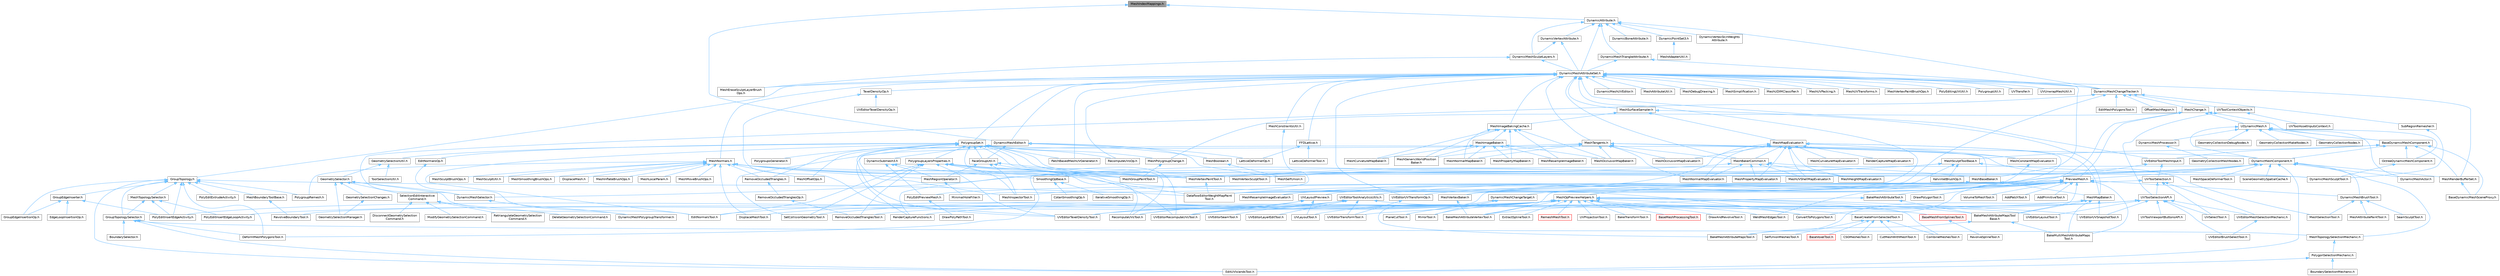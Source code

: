 digraph "MeshIndexMappings.h"
{
 // INTERACTIVE_SVG=YES
 // LATEX_PDF_SIZE
  bgcolor="transparent";
  edge [fontname=Helvetica,fontsize=10,labelfontname=Helvetica,labelfontsize=10];
  node [fontname=Helvetica,fontsize=10,shape=box,height=0.2,width=0.4];
  Node1 [id="Node000001",label="MeshIndexMappings.h",height=0.2,width=0.4,color="gray40", fillcolor="grey60", style="filled", fontcolor="black",tooltip=" "];
  Node1 -> Node2 [id="edge1_Node000001_Node000002",dir="back",color="steelblue1",style="solid",tooltip=" "];
  Node2 [id="Node000002",label="DynamicAttribute.h",height=0.2,width=0.4,color="grey40", fillcolor="white", style="filled",URL="$d8/db1/DynamicAttribute_8h.html",tooltip=" "];
  Node2 -> Node3 [id="edge2_Node000002_Node000003",dir="back",color="steelblue1",style="solid",tooltip=" "];
  Node3 [id="Node000003",label="DynamicBoneAttribute.h",height=0.2,width=0.4,color="grey40", fillcolor="white", style="filled",URL="$d7/d41/DynamicBoneAttribute_8h.html",tooltip=" "];
  Node2 -> Node4 [id="edge3_Node000002_Node000004",dir="back",color="steelblue1",style="solid",tooltip=" "];
  Node4 [id="Node000004",label="DynamicMeshAttributeSet.h",height=0.2,width=0.4,color="grey40", fillcolor="white", style="filled",URL="$d1/d88/DynamicMeshAttributeSet_8h.html",tooltip=" "];
  Node4 -> Node5 [id="edge4_Node000004_Node000005",dir="back",color="steelblue1",style="solid",tooltip=" "];
  Node5 [id="Node000005",label="DataflowEditorWeightMapPaint\lTool.h",height=0.2,width=0.4,color="grey40", fillcolor="white", style="filled",URL="$db/d46/DataflowEditorWeightMapPaintTool_8h.html",tooltip=" "];
  Node4 -> Node6 [id="edge5_Node000004_Node000006",dir="back",color="steelblue1",style="solid",tooltip=" "];
  Node6 [id="Node000006",label="DynamicMeshChangeTracker.h",height=0.2,width=0.4,color="grey40", fillcolor="white", style="filled",URL="$dd/df0/DynamicMeshChangeTracker_8h.html",tooltip=" "];
  Node6 -> Node5 [id="edge6_Node000006_Node000005",dir="back",color="steelblue1",style="solid",tooltip=" "];
  Node6 -> Node7 [id="edge7_Node000006_Node000007",dir="back",color="steelblue1",style="solid",tooltip=" "];
  Node7 [id="Node000007",label="DynamicMeshSelector.h",height=0.2,width=0.4,color="grey40", fillcolor="white", style="filled",URL="$dc/d01/DynamicMeshSelector_8h.html",tooltip=" "];
  Node7 -> Node8 [id="edge8_Node000007_Node000008",dir="back",color="steelblue1",style="solid",tooltip=" "];
  Node8 [id="Node000008",label="DynamicMeshPolygroupTransformer.h",height=0.2,width=0.4,color="grey40", fillcolor="white", style="filled",URL="$dc/db2/DynamicMeshPolygroupTransformer_8h.html",tooltip=" "];
  Node6 -> Node9 [id="edge9_Node000006_Node000009",dir="back",color="steelblue1",style="solid",tooltip=" "];
  Node9 [id="Node000009",label="EditMeshPolygonsTool.h",height=0.2,width=0.4,color="grey40", fillcolor="white", style="filled",URL="$d5/d72/EditMeshPolygonsTool_8h.html",tooltip=" "];
  Node6 -> Node10 [id="edge10_Node000006_Node000010",dir="back",color="steelblue1",style="solid",tooltip=" "];
  Node10 [id="Node000010",label="MeshChange.h",height=0.2,width=0.4,color="grey40", fillcolor="white", style="filled",URL="$de/d27/MeshChange_8h.html",tooltip=" "];
  Node10 -> Node11 [id="edge11_Node000010_Node000011",dir="back",color="steelblue1",style="solid",tooltip=" "];
  Node11 [id="Node000011",label="BaseDynamicMeshComponent.h",height=0.2,width=0.4,color="grey40", fillcolor="white", style="filled",URL="$d3/df4/BaseDynamicMeshComponent_8h.html",tooltip=" "];
  Node11 -> Node12 [id="edge12_Node000011_Node000012",dir="back",color="steelblue1",style="solid",tooltip=" "];
  Node12 [id="Node000012",label="BaseDynamicMeshSceneProxy.h",height=0.2,width=0.4,color="grey40", fillcolor="white", style="filled",URL="$d2/dee/BaseDynamicMeshSceneProxy_8h.html",tooltip=" "];
  Node11 -> Node13 [id="edge13_Node000011_Node000013",dir="back",color="steelblue1",style="solid",tooltip=" "];
  Node13 [id="Node000013",label="DynamicMeshComponent.h",height=0.2,width=0.4,color="grey40", fillcolor="white", style="filled",URL="$d8/d66/DynamicMeshComponent_8h.html",tooltip=" "];
  Node13 -> Node5 [id="edge14_Node000013_Node000005",dir="back",color="steelblue1",style="solid",tooltip=" "];
  Node13 -> Node14 [id="edge15_Node000013_Node000014",dir="back",color="steelblue1",style="solid",tooltip=" "];
  Node14 [id="Node000014",label="DeformMeshPolygonsTool.h",height=0.2,width=0.4,color="grey40", fillcolor="white", style="filled",URL="$db/d72/DeformMeshPolygonsTool_8h.html",tooltip=" "];
  Node13 -> Node15 [id="edge16_Node000013_Node000015",dir="back",color="steelblue1",style="solid",tooltip=" "];
  Node15 [id="Node000015",label="DynamicMeshActor.h",height=0.2,width=0.4,color="grey40", fillcolor="white", style="filled",URL="$d1/d71/DynamicMeshActor_8h.html",tooltip=" "];
  Node13 -> Node16 [id="edge17_Node000013_Node000016",dir="back",color="steelblue1",style="solid",tooltip=" "];
  Node16 [id="Node000016",label="DynamicMeshBrushTool.h",height=0.2,width=0.4,color="grey40", fillcolor="white", style="filled",URL="$da/d04/DynamicMeshBrushTool_8h.html",tooltip=" "];
  Node16 -> Node17 [id="edge18_Node000016_Node000017",dir="back",color="steelblue1",style="solid",tooltip=" "];
  Node17 [id="Node000017",label="MeshAttributePaintTool.h",height=0.2,width=0.4,color="grey40", fillcolor="white", style="filled",URL="$d3/d29/MeshAttributePaintTool_8h.html",tooltip=" "];
  Node16 -> Node18 [id="edge19_Node000016_Node000018",dir="back",color="steelblue1",style="solid",tooltip=" "];
  Node18 [id="Node000018",label="MeshSelectionTool.h",height=0.2,width=0.4,color="grey40", fillcolor="white", style="filled",URL="$d8/d80/MeshSelectionTool_8h.html",tooltip=" "];
  Node16 -> Node19 [id="edge20_Node000016_Node000019",dir="back",color="steelblue1",style="solid",tooltip=" "];
  Node19 [id="Node000019",label="SeamSculptTool.h",height=0.2,width=0.4,color="grey40", fillcolor="white", style="filled",URL="$d1/d31/SeamSculptTool_8h.html",tooltip=" "];
  Node13 -> Node7 [id="edge21_Node000013_Node000007",dir="back",color="steelblue1",style="solid",tooltip=" "];
  Node13 -> Node20 [id="edge22_Node000013_Node000020",dir="back",color="steelblue1",style="solid",tooltip=" "];
  Node20 [id="Node000020",label="EditUVIslandsTool.h",height=0.2,width=0.4,color="grey40", fillcolor="white", style="filled",URL="$d0/de4/EditUVIslandsTool_8h.html",tooltip=" "];
  Node13 -> Node21 [id="edge23_Node000013_Node000021",dir="back",color="steelblue1",style="solid",tooltip=" "];
  Node21 [id="Node000021",label="MeshGroupPaintTool.h",height=0.2,width=0.4,color="grey40", fillcolor="white", style="filled",URL="$dd/d04/MeshGroupPaintTool_8h.html",tooltip=" "];
  Node13 -> Node22 [id="edge24_Node000013_Node000022",dir="back",color="steelblue1",style="solid",tooltip=" "];
  Node22 [id="Node000022",label="MeshRenderBufferSet.h",height=0.2,width=0.4,color="grey40", fillcolor="white", style="filled",URL="$de/dc2/MeshRenderBufferSet_8h.html",tooltip=" "];
  Node22 -> Node12 [id="edge25_Node000022_Node000012",dir="back",color="steelblue1",style="solid",tooltip=" "];
  Node13 -> Node23 [id="edge26_Node000013_Node000023",dir="back",color="steelblue1",style="solid",tooltip=" "];
  Node23 [id="Node000023",label="MeshSpaceDeformerTool.h",height=0.2,width=0.4,color="grey40", fillcolor="white", style="filled",URL="$d7/dc8/MeshSpaceDeformerTool_8h.html",tooltip=" "];
  Node13 -> Node24 [id="edge27_Node000013_Node000024",dir="back",color="steelblue1",style="solid",tooltip=" "];
  Node24 [id="Node000024",label="MeshTopologySelectionMechanic.h",height=0.2,width=0.4,color="grey40", fillcolor="white", style="filled",URL="$d5/d15/MeshTopologySelectionMechanic_8h.html",tooltip=" "];
  Node24 -> Node25 [id="edge28_Node000024_Node000025",dir="back",color="steelblue1",style="solid",tooltip=" "];
  Node25 [id="Node000025",label="PolygonSelectionMechanic.h",height=0.2,width=0.4,color="grey40", fillcolor="white", style="filled",URL="$da/dff/PolygonSelectionMechanic_8h.html",tooltip=" "];
  Node25 -> Node26 [id="edge29_Node000025_Node000026",dir="back",color="steelblue1",style="solid",tooltip=" "];
  Node26 [id="Node000026",label="BoundarySelectionMechanic.h",height=0.2,width=0.4,color="grey40", fillcolor="white", style="filled",URL="$d8/dd6/BoundarySelectionMechanic_8h.html",tooltip=" "];
  Node25 -> Node20 [id="edge30_Node000025_Node000020",dir="back",color="steelblue1",style="solid",tooltip=" "];
  Node13 -> Node27 [id="edge31_Node000013_Node000027",dir="back",color="steelblue1",style="solid",tooltip=" "];
  Node27 [id="Node000027",label="MeshVertexPaintTool.h",height=0.2,width=0.4,color="grey40", fillcolor="white", style="filled",URL="$db/d74/MeshVertexPaintTool_8h.html",tooltip=" "];
  Node27 -> Node5 [id="edge32_Node000027_Node000005",dir="back",color="steelblue1",style="solid",tooltip=" "];
  Node13 -> Node28 [id="edge33_Node000013_Node000028",dir="back",color="steelblue1",style="solid",tooltip=" "];
  Node28 [id="Node000028",label="MeshVertexSculptTool.h",height=0.2,width=0.4,color="grey40", fillcolor="white", style="filled",URL="$dc/da6/MeshVertexSculptTool_8h.html",tooltip=" "];
  Node13 -> Node29 [id="edge34_Node000013_Node000029",dir="back",color="steelblue1",style="solid",tooltip=" "];
  Node29 [id="Node000029",label="PreviewMesh.h",height=0.2,width=0.4,color="grey40", fillcolor="white", style="filled",URL="$d6/d30/PreviewMesh_8h.html",tooltip=" "];
  Node29 -> Node30 [id="edge35_Node000029_Node000030",dir="back",color="steelblue1",style="solid",tooltip=" "];
  Node30 [id="Node000030",label="AddPatchTool.h",height=0.2,width=0.4,color="grey40", fillcolor="white", style="filled",URL="$d5/deb/AddPatchTool_8h.html",tooltip=" "];
  Node29 -> Node31 [id="edge36_Node000029_Node000031",dir="back",color="steelblue1",style="solid",tooltip=" "];
  Node31 [id="Node000031",label="AddPrimitiveTool.h",height=0.2,width=0.4,color="grey40", fillcolor="white", style="filled",URL="$d5/dbf/AddPrimitiveTool_8h.html",tooltip=" "];
  Node29 -> Node32 [id="edge37_Node000029_Node000032",dir="back",color="steelblue1",style="solid",tooltip=" "];
  Node32 [id="Node000032",label="BakeMeshAttributeMapsTool.h",height=0.2,width=0.4,color="grey40", fillcolor="white", style="filled",URL="$d8/d14/BakeMeshAttributeMapsTool_8h.html",tooltip=" "];
  Node29 -> Node33 [id="edge38_Node000029_Node000033",dir="back",color="steelblue1",style="solid",tooltip=" "];
  Node33 [id="Node000033",label="BakeMeshAttributeMapsTool\lBase.h",height=0.2,width=0.4,color="grey40", fillcolor="white", style="filled",URL="$dc/d68/BakeMeshAttributeMapsToolBase_8h.html",tooltip=" "];
  Node33 -> Node32 [id="edge39_Node000033_Node000032",dir="back",color="steelblue1",style="solid",tooltip=" "];
  Node33 -> Node34 [id="edge40_Node000033_Node000034",dir="back",color="steelblue1",style="solid",tooltip=" "];
  Node34 [id="Node000034",label="BakeMultiMeshAttributeMaps\lTool.h",height=0.2,width=0.4,color="grey40", fillcolor="white", style="filled",URL="$d7/d65/BakeMultiMeshAttributeMapsTool_8h.html",tooltip=" "];
  Node29 -> Node35 [id="edge41_Node000029_Node000035",dir="back",color="steelblue1",style="solid",tooltip=" "];
  Node35 [id="Node000035",label="BakeMeshAttributeTool.h",height=0.2,width=0.4,color="grey40", fillcolor="white", style="filled",URL="$d0/d82/BakeMeshAttributeTool_8h.html",tooltip=" "];
  Node35 -> Node33 [id="edge42_Node000035_Node000033",dir="back",color="steelblue1",style="solid",tooltip=" "];
  Node35 -> Node36 [id="edge43_Node000035_Node000036",dir="back",color="steelblue1",style="solid",tooltip=" "];
  Node36 [id="Node000036",label="BakeMeshAttributeVertexTool.h",height=0.2,width=0.4,color="grey40", fillcolor="white", style="filled",URL="$d6/d76/BakeMeshAttributeVertexTool_8h.html",tooltip=" "];
  Node29 -> Node36 [id="edge44_Node000029_Node000036",dir="back",color="steelblue1",style="solid",tooltip=" "];
  Node29 -> Node34 [id="edge45_Node000029_Node000034",dir="back",color="steelblue1",style="solid",tooltip=" "];
  Node29 -> Node37 [id="edge46_Node000029_Node000037",dir="back",color="steelblue1",style="solid",tooltip=" "];
  Node37 [id="Node000037",label="ConvertToPolygonsTool.h",height=0.2,width=0.4,color="grey40", fillcolor="white", style="filled",URL="$d7/d5a/ConvertToPolygonsTool_8h.html",tooltip=" "];
  Node29 -> Node38 [id="edge47_Node000029_Node000038",dir="back",color="steelblue1",style="solid",tooltip=" "];
  Node38 [id="Node000038",label="DrawPolygonTool.h",height=0.2,width=0.4,color="grey40", fillcolor="white", style="filled",URL="$d0/d15/DrawPolygonTool_8h.html",tooltip=" "];
  Node29 -> Node16 [id="edge48_Node000029_Node000016",dir="back",color="steelblue1",style="solid",tooltip=" "];
  Node29 -> Node39 [id="edge49_Node000029_Node000039",dir="back",color="steelblue1",style="solid",tooltip=" "];
  Node39 [id="Node000039",label="MeshInspectorTool.h",height=0.2,width=0.4,color="grey40", fillcolor="white", style="filled",URL="$de/da1/MeshInspectorTool_8h.html",tooltip=" "];
  Node29 -> Node40 [id="edge50_Node000029_Node000040",dir="back",color="steelblue1",style="solid",tooltip=" "];
  Node40 [id="Node000040",label="MeshOpPreviewHelpers.h",height=0.2,width=0.4,color="grey40", fillcolor="white", style="filled",URL="$de/d33/MeshOpPreviewHelpers_8h.html",tooltip=" "];
  Node40 -> Node33 [id="edge51_Node000040_Node000033",dir="back",color="steelblue1",style="solid",tooltip=" "];
  Node40 -> Node36 [id="edge52_Node000040_Node000036",dir="back",color="steelblue1",style="solid",tooltip=" "];
  Node40 -> Node41 [id="edge53_Node000040_Node000041",dir="back",color="steelblue1",style="solid",tooltip=" "];
  Node41 [id="Node000041",label="BakeTransformTool.h",height=0.2,width=0.4,color="grey40", fillcolor="white", style="filled",URL="$dc/d39/BakeTransformTool_8h.html",tooltip=" "];
  Node40 -> Node42 [id="edge54_Node000040_Node000042",dir="back",color="steelblue1",style="solid",tooltip=" "];
  Node42 [id="Node000042",label="BaseCreateFromSelectedTool.h",height=0.2,width=0.4,color="grey40", fillcolor="white", style="filled",URL="$de/dc7/BaseCreateFromSelectedTool_8h.html",tooltip=" "];
  Node42 -> Node43 [id="edge55_Node000042_Node000043",dir="back",color="steelblue1",style="solid",tooltip=" "];
  Node43 [id="Node000043",label="BaseVoxelTool.h",height=0.2,width=0.4,color="red", fillcolor="#FFF0F0", style="filled",URL="$db/d63/BaseVoxelTool_8h.html",tooltip=" "];
  Node42 -> Node47 [id="edge56_Node000042_Node000047",dir="back",color="steelblue1",style="solid",tooltip=" "];
  Node47 [id="Node000047",label="CSGMeshesTool.h",height=0.2,width=0.4,color="grey40", fillcolor="white", style="filled",URL="$db/dd1/CSGMeshesTool_8h.html",tooltip=" "];
  Node42 -> Node48 [id="edge57_Node000042_Node000048",dir="back",color="steelblue1",style="solid",tooltip=" "];
  Node48 [id="Node000048",label="CombineMeshesTool.h",height=0.2,width=0.4,color="grey40", fillcolor="white", style="filled",URL="$dd/da3/CombineMeshesTool_8h.html",tooltip=" "];
  Node42 -> Node49 [id="edge58_Node000042_Node000049",dir="back",color="steelblue1",style="solid",tooltip=" "];
  Node49 [id="Node000049",label="CutMeshWithMeshTool.h",height=0.2,width=0.4,color="grey40", fillcolor="white", style="filled",URL="$d2/d2c/CutMeshWithMeshTool_8h.html",tooltip=" "];
  Node42 -> Node50 [id="edge59_Node000042_Node000050",dir="back",color="steelblue1",style="solid",tooltip=" "];
  Node50 [id="Node000050",label="SelfUnionMeshesTool.h",height=0.2,width=0.4,color="grey40", fillcolor="white", style="filled",URL="$dc/dad/SelfUnionMeshesTool_8h.html",tooltip=" "];
  Node40 -> Node51 [id="edge60_Node000040_Node000051",dir="back",color="steelblue1",style="solid",tooltip=" "];
  Node51 [id="Node000051",label="BaseMeshFromSplinesTool.h",height=0.2,width=0.4,color="red", fillcolor="#FFF0F0", style="filled",URL="$da/d31/BaseMeshFromSplinesTool_8h.html",tooltip=" "];
  Node51 -> Node52 [id="edge61_Node000051_Node000052",dir="back",color="steelblue1",style="solid",tooltip=" "];
  Node52 [id="Node000052",label="RevolveSplineTool.h",height=0.2,width=0.4,color="grey40", fillcolor="white", style="filled",URL="$d3/d36/RevolveSplineTool_8h.html",tooltip=" "];
  Node40 -> Node54 [id="edge62_Node000040_Node000054",dir="back",color="steelblue1",style="solid",tooltip=" "];
  Node54 [id="Node000054",label="BaseMeshProcessingTool.h",height=0.2,width=0.4,color="red", fillcolor="#FFF0F0", style="filled",URL="$d4/d77/BaseMeshProcessingTool_8h.html",tooltip=" "];
  Node40 -> Node48 [id="edge63_Node000040_Node000048",dir="back",color="steelblue1",style="solid",tooltip=" "];
  Node40 -> Node37 [id="edge64_Node000040_Node000037",dir="back",color="steelblue1",style="solid",tooltip=" "];
  Node40 -> Node57 [id="edge65_Node000040_Node000057",dir="back",color="steelblue1",style="solid",tooltip=" "];
  Node57 [id="Node000057",label="DisplaceMeshTool.h",height=0.2,width=0.4,color="grey40", fillcolor="white", style="filled",URL="$da/d28/DisplaceMeshTool_8h.html",tooltip=" "];
  Node40 -> Node58 [id="edge66_Node000040_Node000058",dir="back",color="steelblue1",style="solid",tooltip=" "];
  Node58 [id="Node000058",label="DrawAndRevolveTool.h",height=0.2,width=0.4,color="grey40", fillcolor="white", style="filled",URL="$d8/d06/DrawAndRevolveTool_8h.html",tooltip=" "];
  Node40 -> Node59 [id="edge67_Node000040_Node000059",dir="back",color="steelblue1",style="solid",tooltip=" "];
  Node59 [id="Node000059",label="EditNormalsTool.h",height=0.2,width=0.4,color="grey40", fillcolor="white", style="filled",URL="$de/d53/EditNormalsTool_8h.html",tooltip=" "];
  Node40 -> Node60 [id="edge68_Node000040_Node000060",dir="back",color="steelblue1",style="solid",tooltip=" "];
  Node60 [id="Node000060",label="ExtractSplineTool.h",height=0.2,width=0.4,color="grey40", fillcolor="white", style="filled",URL="$d3/d4d/ExtractSplineTool_8h.html",tooltip=" "];
  Node40 -> Node61 [id="edge69_Node000040_Node000061",dir="back",color="steelblue1",style="solid",tooltip=" "];
  Node61 [id="Node000061",label="MirrorTool.h",height=0.2,width=0.4,color="grey40", fillcolor="white", style="filled",URL="$d3/dc9/MirrorTool_8h.html",tooltip=" "];
  Node40 -> Node62 [id="edge70_Node000040_Node000062",dir="back",color="steelblue1",style="solid",tooltip=" "];
  Node62 [id="Node000062",label="PlaneCutTool.h",height=0.2,width=0.4,color="grey40", fillcolor="white", style="filled",URL="$dd/def/PlaneCutTool_8h.html",tooltip=" "];
  Node40 -> Node63 [id="edge71_Node000040_Node000063",dir="back",color="steelblue1",style="solid",tooltip=" "];
  Node63 [id="Node000063",label="PolyEditInsertEdgeActivity.h",height=0.2,width=0.4,color="grey40", fillcolor="white", style="filled",URL="$d1/d26/PolyEditInsertEdgeActivity_8h.html",tooltip=" "];
  Node40 -> Node64 [id="edge72_Node000040_Node000064",dir="back",color="steelblue1",style="solid",tooltip=" "];
  Node64 [id="Node000064",label="PolyEditInsertEdgeLoopActivity.h",height=0.2,width=0.4,color="grey40", fillcolor="white", style="filled",URL="$d5/d37/PolyEditInsertEdgeLoopActivity_8h.html",tooltip=" "];
  Node40 -> Node65 [id="edge73_Node000040_Node000065",dir="back",color="steelblue1",style="solid",tooltip=" "];
  Node65 [id="Node000065",label="RecomputeUVsTool.h",height=0.2,width=0.4,color="grey40", fillcolor="white", style="filled",URL="$d0/d92/RecomputeUVsTool_8h.html",tooltip=" "];
  Node40 -> Node66 [id="edge74_Node000040_Node000066",dir="back",color="steelblue1",style="solid",tooltip=" "];
  Node66 [id="Node000066",label="RemeshMeshTool.h",height=0.2,width=0.4,color="red", fillcolor="#FFF0F0", style="filled",URL="$dc/dd6/RemeshMeshTool_8h.html",tooltip=" "];
  Node40 -> Node68 [id="edge75_Node000040_Node000068",dir="back",color="steelblue1",style="solid",tooltip=" "];
  Node68 [id="Node000068",label="RemoveOccludedTrianglesTool.h",height=0.2,width=0.4,color="grey40", fillcolor="white", style="filled",URL="$d9/da1/RemoveOccludedTrianglesTool_8h.html",tooltip=" "];
  Node40 -> Node69 [id="edge76_Node000040_Node000069",dir="back",color="steelblue1",style="solid",tooltip=" "];
  Node69 [id="Node000069",label="RevolveBoundaryTool.h",height=0.2,width=0.4,color="grey40", fillcolor="white", style="filled",URL="$da/dce/RevolveBoundaryTool_8h.html",tooltip=" "];
  Node40 -> Node70 [id="edge77_Node000040_Node000070",dir="back",color="steelblue1",style="solid",tooltip=" "];
  Node70 [id="Node000070",label="SetCollisionGeometryTool.h",height=0.2,width=0.4,color="grey40", fillcolor="white", style="filled",URL="$d0/de6/SetCollisionGeometryTool_8h.html",tooltip=" "];
  Node40 -> Node71 [id="edge78_Node000040_Node000071",dir="back",color="steelblue1",style="solid",tooltip=" "];
  Node71 [id="Node000071",label="UVEditorUVSnapshotTool.h",height=0.2,width=0.4,color="grey40", fillcolor="white", style="filled",URL="$d4/dd6/UVEditorUVSnapshotTool_8h.html",tooltip=" "];
  Node40 -> Node72 [id="edge79_Node000040_Node000072",dir="back",color="steelblue1",style="solid",tooltip=" "];
  Node72 [id="Node000072",label="UVLayoutTool.h",height=0.2,width=0.4,color="grey40", fillcolor="white", style="filled",URL="$d6/d89/UVLayoutTool_8h.html",tooltip=" "];
  Node40 -> Node73 [id="edge80_Node000040_Node000073",dir="back",color="steelblue1",style="solid",tooltip=" "];
  Node73 [id="Node000073",label="UVProjectionTool.h",height=0.2,width=0.4,color="grey40", fillcolor="white", style="filled",URL="$d5/d4f/UVProjectionTool_8h.html",tooltip=" "];
  Node40 -> Node74 [id="edge81_Node000040_Node000074",dir="back",color="steelblue1",style="solid",tooltip=" "];
  Node74 [id="Node000074",label="WeldMeshEdgesTool.h",height=0.2,width=0.4,color="grey40", fillcolor="white", style="filled",URL="$d5/d6e/WeldMeshEdgesTool_8h.html",tooltip=" "];
  Node29 -> Node75 [id="edge82_Node000029_Node000075",dir="back",color="steelblue1",style="solid",tooltip=" "];
  Node75 [id="Node000075",label="PolyEditPreviewMesh.h",height=0.2,width=0.4,color="grey40", fillcolor="white", style="filled",URL="$d2/de8/PolyEditPreviewMesh_8h.html",tooltip=" "];
  Node75 -> Node76 [id="edge83_Node000075_Node000076",dir="back",color="steelblue1",style="solid",tooltip=" "];
  Node76 [id="Node000076",label="DrawPolyPathTool.h",height=0.2,width=0.4,color="grey40", fillcolor="white", style="filled",URL="$dc/d3e/DrawPolyPathTool_8h.html",tooltip=" "];
  Node29 -> Node77 [id="edge84_Node000029_Node000077",dir="back",color="steelblue1",style="solid",tooltip=" "];
  Node77 [id="Node000077",label="UVLayoutPreview.h",height=0.2,width=0.4,color="grey40", fillcolor="white", style="filled",URL="$dd/d16/UVLayoutPreview_8h.html",tooltip=" "];
  Node77 -> Node65 [id="edge85_Node000077_Node000065",dir="back",color="steelblue1",style="solid",tooltip=" "];
  Node77 -> Node78 [id="edge86_Node000077_Node000078",dir="back",color="steelblue1",style="solid",tooltip=" "];
  Node78 [id="Node000078",label="UVEditorRecomputeUVsTool.h",height=0.2,width=0.4,color="grey40", fillcolor="white", style="filled",URL="$d2/db8/UVEditorRecomputeUVsTool_8h.html",tooltip=" "];
  Node77 -> Node79 [id="edge87_Node000077_Node000079",dir="back",color="steelblue1",style="solid",tooltip=" "];
  Node79 [id="Node000079",label="UVEditorTexelDensityTool.h",height=0.2,width=0.4,color="grey40", fillcolor="white", style="filled",URL="$d0/d8b/UVEditorTexelDensityTool_8h.html",tooltip=" "];
  Node77 -> Node72 [id="edge88_Node000077_Node000072",dir="back",color="steelblue1",style="solid",tooltip=" "];
  Node29 -> Node80 [id="edge89_Node000029_Node000080",dir="back",color="steelblue1",style="solid",tooltip=" "];
  Node80 [id="Node000080",label="VolumeToMeshTool.h",height=0.2,width=0.4,color="grey40", fillcolor="white", style="filled",URL="$de/d64/VolumeToMeshTool_8h.html",tooltip=" "];
  Node29 -> Node74 [id="edge90_Node000029_Node000074",dir="back",color="steelblue1",style="solid",tooltip=" "];
  Node13 -> Node81 [id="edge91_Node000013_Node000081",dir="back",color="steelblue1",style="solid",tooltip=" "];
  Node81 [id="Node000081",label="SceneGeometrySpatialCache.h",height=0.2,width=0.4,color="grey40", fillcolor="white", style="filled",URL="$d6/d6f/SceneGeometrySpatialCache_8h.html",tooltip=" "];
  Node11 -> Node22 [id="edge92_Node000011_Node000022",dir="back",color="steelblue1",style="solid",tooltip=" "];
  Node11 -> Node82 [id="edge93_Node000011_Node000082",dir="back",color="steelblue1",style="solid",tooltip=" "];
  Node82 [id="Node000082",label="MeshSculptToolBase.h",height=0.2,width=0.4,color="grey40", fillcolor="white", style="filled",URL="$d8/d2a/MeshSculptToolBase_8h.html",tooltip=" "];
  Node82 -> Node5 [id="edge94_Node000082_Node000005",dir="back",color="steelblue1",style="solid",tooltip=" "];
  Node82 -> Node83 [id="edge95_Node000082_Node000083",dir="back",color="steelblue1",style="solid",tooltip=" "];
  Node83 [id="Node000083",label="DynamicMeshSculptTool.h",height=0.2,width=0.4,color="grey40", fillcolor="white", style="filled",URL="$d6/d16/DynamicMeshSculptTool_8h.html",tooltip=" "];
  Node82 -> Node84 [id="edge96_Node000082_Node000084",dir="back",color="steelblue1",style="solid",tooltip=" "];
  Node84 [id="Node000084",label="KelvinletBrushOp.h",height=0.2,width=0.4,color="grey40", fillcolor="white", style="filled",URL="$d9/d5c/KelvinletBrushOp_8h.html",tooltip=" "];
  Node82 -> Node21 [id="edge97_Node000082_Node000021",dir="back",color="steelblue1",style="solid",tooltip=" "];
  Node82 -> Node27 [id="edge98_Node000082_Node000027",dir="back",color="steelblue1",style="solid",tooltip=" "];
  Node82 -> Node28 [id="edge99_Node000082_Node000028",dir="back",color="steelblue1",style="solid",tooltip=" "];
  Node11 -> Node85 [id="edge100_Node000011_Node000085",dir="back",color="steelblue1",style="solid",tooltip=" "];
  Node85 [id="Node000085",label="OctreeDynamicMeshComponent.h",height=0.2,width=0.4,color="grey40", fillcolor="white", style="filled",URL="$d9/d19/OctreeDynamicMeshComponent_8h.html",tooltip=" "];
  Node85 -> Node83 [id="edge101_Node000085_Node000083",dir="back",color="steelblue1",style="solid",tooltip=" "];
  Node11 -> Node86 [id="edge102_Node000011_Node000086",dir="back",color="steelblue1",style="solid",tooltip=" "];
  Node86 [id="Node000086",label="UVEditorToolMeshInput.h",height=0.2,width=0.4,color="grey40", fillcolor="white", style="filled",URL="$d2/de6/UVEditorToolMeshInput_8h.html",tooltip=" "];
  Node86 -> Node87 [id="edge103_Node000086_Node000087",dir="back",color="steelblue1",style="solid",tooltip=" "];
  Node87 [id="Node000087",label="UVEditorToolAnalyticsUtils.h",height=0.2,width=0.4,color="grey40", fillcolor="white", style="filled",URL="$db/d2e/UVEditorToolAnalyticsUtils_8h.html",tooltip=" "];
  Node87 -> Node88 [id="edge104_Node000087_Node000088",dir="back",color="steelblue1",style="solid",tooltip=" "];
  Node88 [id="Node000088",label="UVEditorLayerEditTool.h",height=0.2,width=0.4,color="grey40", fillcolor="white", style="filled",URL="$d0/df1/UVEditorLayerEditTool_8h.html",tooltip=" "];
  Node87 -> Node89 [id="edge105_Node000087_Node000089",dir="back",color="steelblue1",style="solid",tooltip=" "];
  Node89 [id="Node000089",label="UVEditorLayoutTool.h",height=0.2,width=0.4,color="grey40", fillcolor="white", style="filled",URL="$d5/dd1/UVEditorLayoutTool_8h.html",tooltip=" "];
  Node87 -> Node78 [id="edge106_Node000087_Node000078",dir="back",color="steelblue1",style="solid",tooltip=" "];
  Node87 -> Node90 [id="edge107_Node000087_Node000090",dir="back",color="steelblue1",style="solid",tooltip=" "];
  Node90 [id="Node000090",label="UVEditorSeamTool.h",height=0.2,width=0.4,color="grey40", fillcolor="white", style="filled",URL="$d1/dab/UVEditorSeamTool_8h.html",tooltip=" "];
  Node87 -> Node79 [id="edge108_Node000087_Node000079",dir="back",color="steelblue1",style="solid",tooltip=" "];
  Node87 -> Node91 [id="edge109_Node000087_Node000091",dir="back",color="steelblue1",style="solid",tooltip=" "];
  Node91 [id="Node000091",label="UVEditorTransformTool.h",height=0.2,width=0.4,color="grey40", fillcolor="white", style="filled",URL="$dc/db2/UVEditorTransformTool_8h.html",tooltip=" "];
  Node86 -> Node92 [id="edge110_Node000086_Node000092",dir="back",color="steelblue1",style="solid",tooltip=" "];
  Node92 [id="Node000092",label="UVToolSelection.h",height=0.2,width=0.4,color="grey40", fillcolor="white", style="filled",URL="$dc/db4/UVToolSelection_8h.html",tooltip=" "];
  Node92 -> Node93 [id="edge111_Node000092_Node000093",dir="back",color="steelblue1",style="solid",tooltip=" "];
  Node93 [id="Node000093",label="UVEditorMeshSelectionMechanic.h",height=0.2,width=0.4,color="grey40", fillcolor="white", style="filled",URL="$d2/d73/UVEditorMeshSelectionMechanic_8h.html",tooltip=" "];
  Node93 -> Node94 [id="edge112_Node000093_Node000094",dir="back",color="steelblue1",style="solid",tooltip=" "];
  Node94 [id="Node000094",label="UVEditorBrushSelectTool.h",height=0.2,width=0.4,color="grey40", fillcolor="white", style="filled",URL="$dd/d97/UVEditorBrushSelectTool_8h.html",tooltip=" "];
  Node92 -> Node95 [id="edge113_Node000092_Node000095",dir="back",color="steelblue1",style="solid",tooltip=" "];
  Node95 [id="Node000095",label="UVEditorUVTransformOp.h",height=0.2,width=0.4,color="grey40", fillcolor="white", style="filled",URL="$d9/df2/UVEditorUVTransformOp_8h.html",tooltip=" "];
  Node95 -> Node91 [id="edge114_Node000095_Node000091",dir="back",color="steelblue1",style="solid",tooltip=" "];
  Node92 -> Node96 [id="edge115_Node000092_Node000096",dir="back",color="steelblue1",style="solid",tooltip=" "];
  Node96 [id="Node000096",label="UVSelectTool.h",height=0.2,width=0.4,color="grey40", fillcolor="white", style="filled",URL="$de/d40/UVSelectTool_8h.html",tooltip=" "];
  Node92 -> Node97 [id="edge116_Node000092_Node000097",dir="back",color="steelblue1",style="solid",tooltip=" "];
  Node97 [id="Node000097",label="UVToolSelectionAPI.h",height=0.2,width=0.4,color="grey40", fillcolor="white", style="filled",URL="$d0/d40/UVToolSelectionAPI_8h.html",tooltip=" "];
  Node97 -> Node94 [id="edge117_Node000097_Node000094",dir="back",color="steelblue1",style="solid",tooltip=" "];
  Node97 -> Node89 [id="edge118_Node000097_Node000089",dir="back",color="steelblue1",style="solid",tooltip=" "];
  Node97 -> Node93 [id="edge119_Node000097_Node000093",dir="back",color="steelblue1",style="solid",tooltip=" "];
  Node97 -> Node78 [id="edge120_Node000097_Node000078",dir="back",color="steelblue1",style="solid",tooltip=" "];
  Node97 -> Node79 [id="edge121_Node000097_Node000079",dir="back",color="steelblue1",style="solid",tooltip=" "];
  Node97 -> Node91 [id="edge122_Node000097_Node000091",dir="back",color="steelblue1",style="solid",tooltip=" "];
  Node97 -> Node71 [id="edge123_Node000097_Node000071",dir="back",color="steelblue1",style="solid",tooltip=" "];
  Node97 -> Node96 [id="edge124_Node000097_Node000096",dir="back",color="steelblue1",style="solid",tooltip=" "];
  Node97 -> Node98 [id="edge125_Node000097_Node000098",dir="back",color="steelblue1",style="solid",tooltip=" "];
  Node98 [id="Node000098",label="UVToolViewportButtonsAPI.h",height=0.2,width=0.4,color="grey40", fillcolor="white", style="filled",URL="$d0/d27/UVToolViewportButtonsAPI_8h.html",tooltip=" "];
  Node10 -> Node99 [id="edge126_Node000010_Node000099",dir="back",color="steelblue1",style="solid",tooltip=" "];
  Node99 [id="Node000099",label="DynamicMeshChangeTarget.h",height=0.2,width=0.4,color="grey40", fillcolor="white", style="filled",URL="$d9/d79/DynamicMeshChangeTarget_8h.html",tooltip=" "];
  Node99 -> Node61 [id="edge127_Node000099_Node000061",dir="back",color="steelblue1",style="solid",tooltip=" "];
  Node99 -> Node62 [id="edge128_Node000099_Node000062",dir="back",color="steelblue1",style="solid",tooltip=" "];
  Node10 -> Node100 [id="edge129_Node000010_Node000100",dir="back",color="steelblue1",style="solid",tooltip=" "];
  Node100 [id="Node000100",label="MeshPolygroupChange.h",height=0.2,width=0.4,color="grey40", fillcolor="white", style="filled",URL="$dc/dca/MeshPolygroupChange_8h.html",tooltip=" "];
  Node100 -> Node21 [id="edge130_Node000100_Node000021",dir="back",color="steelblue1",style="solid",tooltip=" "];
  Node10 -> Node29 [id="edge131_Node000010_Node000029",dir="back",color="steelblue1",style="solid",tooltip=" "];
  Node10 -> Node101 [id="edge132_Node000010_Node000101",dir="back",color="steelblue1",style="solid",tooltip=" "];
  Node101 [id="Node000101",label="UDynamicMesh.h",height=0.2,width=0.4,color="grey40", fillcolor="white", style="filled",URL="$d3/dcc/UDynamicMesh_8h.html",tooltip=" "];
  Node101 -> Node11 [id="edge133_Node000101_Node000011",dir="back",color="steelblue1",style="solid",tooltip=" "];
  Node101 -> Node15 [id="edge134_Node000101_Node000015",dir="back",color="steelblue1",style="solid",tooltip=" "];
  Node101 -> Node13 [id="edge135_Node000101_Node000013",dir="back",color="steelblue1",style="solid",tooltip=" "];
  Node101 -> Node102 [id="edge136_Node000101_Node000102",dir="back",color="steelblue1",style="solid",tooltip=" "];
  Node102 [id="Node000102",label="DynamicMeshProcessor.h",height=0.2,width=0.4,color="grey40", fillcolor="white", style="filled",URL="$d9/d26/DynamicMeshProcessor_8h.html",tooltip=" "];
  Node102 -> Node103 [id="edge137_Node000102_Node000103",dir="back",color="steelblue1",style="solid",tooltip=" "];
  Node103 [id="Node000103",label="GeometryCollectionMeshNodes.h",height=0.2,width=0.4,color="grey40", fillcolor="white", style="filled",URL="$d7/d46/GeometryCollectionMeshNodes_8h.html",tooltip=" "];
  Node101 -> Node104 [id="edge138_Node000101_Node000104",dir="back",color="steelblue1",style="solid",tooltip=" "];
  Node104 [id="Node000104",label="GeometryCollectionDebugNodes.h",height=0.2,width=0.4,color="grey40", fillcolor="white", style="filled",URL="$dd/d38/GeometryCollectionDebugNodes_8h.html",tooltip=" "];
  Node101 -> Node105 [id="edge139_Node000101_Node000105",dir="back",color="steelblue1",style="solid",tooltip=" "];
  Node105 [id="Node000105",label="GeometryCollectionMakeNodes.h",height=0.2,width=0.4,color="grey40", fillcolor="white", style="filled",URL="$d6/d20/GeometryCollectionMakeNodes_8h.html",tooltip=" "];
  Node101 -> Node106 [id="edge140_Node000101_Node000106",dir="back",color="steelblue1",style="solid",tooltip=" "];
  Node106 [id="Node000106",label="GeometryCollectionNodes.h",height=0.2,width=0.4,color="grey40", fillcolor="white", style="filled",URL="$d6/d73/GeometryCollectionNodes_8h.html",tooltip=" "];
  Node101 -> Node85 [id="edge141_Node000101_Node000085",dir="back",color="steelblue1",style="solid",tooltip=" "];
  Node6 -> Node107 [id="edge142_Node000006_Node000107",dir="back",color="steelblue1",style="solid",tooltip=" "];
  Node107 [id="Node000107",label="OffsetMeshRegion.h",height=0.2,width=0.4,color="grey40", fillcolor="white", style="filled",URL="$d5/d82/OffsetMeshRegion_8h.html",tooltip=" "];
  Node6 -> Node108 [id="edge143_Node000006_Node000108",dir="back",color="steelblue1",style="solid",tooltip=" "];
  Node108 [id="Node000108",label="SubRegionRemesher.h",height=0.2,width=0.4,color="grey40", fillcolor="white", style="filled",URL="$d9/d7c/SubRegionRemesher_8h.html",tooltip=" "];
  Node108 -> Node83 [id="edge144_Node000108_Node000083",dir="back",color="steelblue1",style="solid",tooltip=" "];
  Node6 -> Node109 [id="edge145_Node000006_Node000109",dir="back",color="steelblue1",style="solid",tooltip=" "];
  Node109 [id="Node000109",label="UVToolContextObjects.h",height=0.2,width=0.4,color="grey40", fillcolor="white", style="filled",URL="$d1/d13/UVToolContextObjects_8h.html",tooltip=" "];
  Node109 -> Node110 [id="edge146_Node000109_Node000110",dir="back",color="steelblue1",style="solid",tooltip=" "];
  Node110 [id="Node000110",label="UVToolAssetInputsContext.h",height=0.2,width=0.4,color="grey40", fillcolor="white", style="filled",URL="$de/d4b/UVToolAssetInputsContext_8h.html",tooltip=" "];
  Node109 -> Node97 [id="edge147_Node000109_Node000097",dir="back",color="steelblue1",style="solid",tooltip=" "];
  Node4 -> Node111 [id="edge148_Node000004_Node000111",dir="back",color="steelblue1",style="solid",tooltip=" "];
  Node111 [id="Node000111",label="DynamicMeshEditor.h",height=0.2,width=0.4,color="grey40", fillcolor="white", style="filled",URL="$d2/db3/DynamicMeshEditor_8h.html",tooltip=" "];
  Node111 -> Node112 [id="edge149_Node000111_Node000112",dir="back",color="steelblue1",style="solid",tooltip=" "];
  Node112 [id="Node000112",label="DynamicSubmesh3.h",height=0.2,width=0.4,color="grey40", fillcolor="white", style="filled",URL="$df/d5e/DynamicSubmesh3_8h.html",tooltip=" "];
  Node112 -> Node113 [id="edge150_Node000112_Node000113",dir="back",color="steelblue1",style="solid",tooltip=" "];
  Node113 [id="Node000113",label="MeshRegionOperator.h",height=0.2,width=0.4,color="grey40", fillcolor="white", style="filled",URL="$db/d2c/MeshRegionOperator_8h.html",tooltip=" "];
  Node113 -> Node114 [id="edge151_Node000113_Node000114",dir="back",color="steelblue1",style="solid",tooltip=" "];
  Node114 [id="Node000114",label="MinimalHoleFiller.h",height=0.2,width=0.4,color="grey40", fillcolor="white", style="filled",URL="$dc/d8e/MinimalHoleFiller_8h.html",tooltip=" "];
  Node112 -> Node75 [id="edge152_Node000112_Node000075",dir="back",color="steelblue1",style="solid",tooltip=" "];
  Node112 -> Node115 [id="edge153_Node000112_Node000115",dir="back",color="steelblue1",style="solid",tooltip=" "];
  Node115 [id="Node000115",label="SmoothingOpBase.h",height=0.2,width=0.4,color="grey40", fillcolor="white", style="filled",URL="$d3/d7b/SmoothingOpBase_8h.html",tooltip=" "];
  Node115 -> Node116 [id="edge154_Node000115_Node000116",dir="back",color="steelblue1",style="solid",tooltip=" "];
  Node116 [id="Node000116",label="CotanSmoothingOp.h",height=0.2,width=0.4,color="grey40", fillcolor="white", style="filled",URL="$d4/d31/CotanSmoothingOp_8h.html",tooltip=" "];
  Node115 -> Node117 [id="edge155_Node000115_Node000117",dir="back",color="steelblue1",style="solid",tooltip=" "];
  Node117 [id="Node000117",label="IterativeSmoothingOp.h",height=0.2,width=0.4,color="grey40", fillcolor="white", style="filled",URL="$d5/d15/IterativeSmoothingOp_8h.html",tooltip=" "];
  Node111 -> Node118 [id="edge156_Node000111_Node000118",dir="back",color="steelblue1",style="solid",tooltip=" "];
  Node118 [id="Node000118",label="FaceGroupUtil.h",height=0.2,width=0.4,color="grey40", fillcolor="white", style="filled",URL="$d6/d29/FaceGroupUtil_8h.html",tooltip=" "];
  Node118 -> Node21 [id="edge157_Node000118_Node000021",dir="back",color="steelblue1",style="solid",tooltip=" "];
  Node118 -> Node39 [id="edge158_Node000118_Node000039",dir="back",color="steelblue1",style="solid",tooltip=" "];
  Node118 -> Node113 [id="edge159_Node000118_Node000113",dir="back",color="steelblue1",style="solid",tooltip=" "];
  Node118 -> Node27 [id="edge160_Node000118_Node000027",dir="back",color="steelblue1",style="solid",tooltip=" "];
  Node111 -> Node119 [id="edge161_Node000111_Node000119",dir="back",color="steelblue1",style="solid",tooltip=" "];
  Node119 [id="Node000119",label="LatticeDeformerOp.h",height=0.2,width=0.4,color="grey40", fillcolor="white", style="filled",URL="$d6/d92/LatticeDeformerOp_8h.html",tooltip=" "];
  Node111 -> Node120 [id="edge162_Node000111_Node000120",dir="back",color="steelblue1",style="solid",tooltip=" "];
  Node120 [id="Node000120",label="MeshBoolean.h",height=0.2,width=0.4,color="grey40", fillcolor="white", style="filled",URL="$dc/d24/MeshBoolean_8h.html",tooltip=" "];
  Node120 -> Node121 [id="edge163_Node000120_Node000121",dir="back",color="steelblue1",style="solid",tooltip=" "];
  Node121 [id="Node000121",label="MeshSelfUnion.h",height=0.2,width=0.4,color="grey40", fillcolor="white", style="filled",URL="$d0/d5f/MeshSelfUnion_8h.html",tooltip=" "];
  Node111 -> Node122 [id="edge164_Node000111_Node000122",dir="back",color="steelblue1",style="solid",tooltip=" "];
  Node122 [id="Node000122",label="MeshOffsetOps.h",height=0.2,width=0.4,color="grey40", fillcolor="white", style="filled",URL="$da/d6c/MeshOffsetOps_8h.html",tooltip=" "];
  Node111 -> Node121 [id="edge165_Node000111_Node000121",dir="back",color="steelblue1",style="solid",tooltip=" "];
  Node111 -> Node123 [id="edge166_Node000111_Node000123",dir="back",color="steelblue1",style="solid",tooltip=" "];
  Node123 [id="Node000123",label="RemoveOccludedTriangles.h",height=0.2,width=0.4,color="grey40", fillcolor="white", style="filled",URL="$dc/d7b/RemoveOccludedTriangles_8h.html",tooltip=" "];
  Node123 -> Node124 [id="edge167_Node000123_Node000124",dir="back",color="steelblue1",style="solid",tooltip=" "];
  Node124 [id="Node000124",label="RemoveOccludedTrianglesOp.h",height=0.2,width=0.4,color="grey40", fillcolor="white", style="filled",URL="$d2/d39/RemoveOccludedTrianglesOp_8h.html",tooltip=" "];
  Node124 -> Node68 [id="edge168_Node000124_Node000068",dir="back",color="steelblue1",style="solid",tooltip=" "];
  Node4 -> Node125 [id="edge169_Node000004_Node000125",dir="back",color="steelblue1",style="solid",tooltip=" "];
  Node125 [id="Node000125",label="DynamicMeshUVEditor.h",height=0.2,width=0.4,color="grey40", fillcolor="white", style="filled",URL="$d9/d1e/DynamicMeshUVEditor_8h.html",tooltip=" "];
  Node4 -> Node126 [id="edge170_Node000004_Node000126",dir="back",color="steelblue1",style="solid",tooltip=" "];
  Node126 [id="Node000126",label="FFDLattice.h",height=0.2,width=0.4,color="grey40", fillcolor="white", style="filled",URL="$d1/d3e/FFDLattice_8h.html",tooltip=" "];
  Node126 -> Node119 [id="edge171_Node000126_Node000119",dir="back",color="steelblue1",style="solid",tooltip=" "];
  Node126 -> Node127 [id="edge172_Node000126_Node000127",dir="back",color="steelblue1",style="solid",tooltip=" "];
  Node127 [id="Node000127",label="LatticeDeformerTool.h",height=0.2,width=0.4,color="grey40", fillcolor="white", style="filled",URL="$db/d83/LatticeDeformerTool_8h.html",tooltip=" "];
  Node4 -> Node128 [id="edge173_Node000004_Node000128",dir="back",color="steelblue1",style="solid",tooltip=" "];
  Node128 [id="Node000128",label="GroupTopology.h",height=0.2,width=0.4,color="grey40", fillcolor="white", style="filled",URL="$d3/d84/GroupTopology_8h.html",tooltip=" "];
  Node128 -> Node5 [id="edge174_Node000128_Node000005",dir="back",color="steelblue1",style="solid",tooltip=" "];
  Node128 -> Node14 [id="edge175_Node000128_Node000014",dir="back",color="steelblue1",style="solid",tooltip=" "];
  Node128 -> Node20 [id="edge176_Node000128_Node000020",dir="back",color="steelblue1",style="solid",tooltip=" "];
  Node128 -> Node129 [id="edge177_Node000128_Node000129",dir="back",color="steelblue1",style="solid",tooltip=" "];
  Node129 [id="Node000129",label="GroupEdgeInserter.h",height=0.2,width=0.4,color="grey40", fillcolor="white", style="filled",URL="$d9/d17/GroupEdgeInserter_8h.html",tooltip=" "];
  Node129 -> Node130 [id="edge178_Node000129_Node000130",dir="back",color="steelblue1",style="solid",tooltip=" "];
  Node130 [id="Node000130",label="EdgeLoopInsertionOp.h",height=0.2,width=0.4,color="grey40", fillcolor="white", style="filled",URL="$d7/d5d/EdgeLoopInsertionOp_8h.html",tooltip=" "];
  Node129 -> Node131 [id="edge179_Node000129_Node000131",dir="back",color="steelblue1",style="solid",tooltip=" "];
  Node131 [id="Node000131",label="GroupEdgeInsertionOp.h",height=0.2,width=0.4,color="grey40", fillcolor="white", style="filled",URL="$d6/d71/GroupEdgeInsertionOp_8h.html",tooltip=" "];
  Node129 -> Node63 [id="edge180_Node000129_Node000063",dir="back",color="steelblue1",style="solid",tooltip=" "];
  Node128 -> Node131 [id="edge181_Node000128_Node000131",dir="back",color="steelblue1",style="solid",tooltip=" "];
  Node128 -> Node132 [id="edge182_Node000128_Node000132",dir="back",color="steelblue1",style="solid",tooltip=" "];
  Node132 [id="Node000132",label="GroupTopologySelector.h",height=0.2,width=0.4,color="grey40", fillcolor="white", style="filled",URL="$dc/dfe/GroupTopologySelector_8h.html",tooltip=" "];
  Node132 -> Node133 [id="edge183_Node000132_Node000133",dir="back",color="steelblue1",style="solid",tooltip=" "];
  Node133 [id="Node000133",label="BoundarySelector.h",height=0.2,width=0.4,color="grey40", fillcolor="white", style="filled",URL="$db/dc2/BoundarySelector_8h.html",tooltip=" "];
  Node132 -> Node14 [id="edge184_Node000132_Node000014",dir="back",color="steelblue1",style="solid",tooltip=" "];
  Node132 -> Node20 [id="edge185_Node000132_Node000020",dir="back",color="steelblue1",style="solid",tooltip=" "];
  Node132 -> Node24 [id="edge186_Node000132_Node000024",dir="back",color="steelblue1",style="solid",tooltip=" "];
  Node128 -> Node134 [id="edge187_Node000128_Node000134",dir="back",color="steelblue1",style="solid",tooltip=" "];
  Node134 [id="Node000134",label="MeshBoundaryToolBase.h",height=0.2,width=0.4,color="grey40", fillcolor="white", style="filled",URL="$dd/da3/MeshBoundaryToolBase_8h.html",tooltip=" "];
  Node134 -> Node69 [id="edge188_Node000134_Node000069",dir="back",color="steelblue1",style="solid",tooltip=" "];
  Node128 -> Node135 [id="edge189_Node000128_Node000135",dir="back",color="steelblue1",style="solid",tooltip=" "];
  Node135 [id="Node000135",label="MeshTopologySelector.h",height=0.2,width=0.4,color="grey40", fillcolor="white", style="filled",URL="$d1/db0/MeshTopologySelector_8h.html",tooltip=" "];
  Node135 -> Node132 [id="edge190_Node000135_Node000132",dir="back",color="steelblue1",style="solid",tooltip=" "];
  Node135 -> Node63 [id="edge191_Node000135_Node000063",dir="back",color="steelblue1",style="solid",tooltip=" "];
  Node135 -> Node64 [id="edge192_Node000135_Node000064",dir="back",color="steelblue1",style="solid",tooltip=" "];
  Node128 -> Node136 [id="edge193_Node000128_Node000136",dir="back",color="steelblue1",style="solid",tooltip=" "];
  Node136 [id="Node000136",label="PolyEditExtrudeActivity.h",height=0.2,width=0.4,color="grey40", fillcolor="white", style="filled",URL="$db/d72/PolyEditExtrudeActivity_8h.html",tooltip=" "];
  Node128 -> Node63 [id="edge194_Node000128_Node000063",dir="back",color="steelblue1",style="solid",tooltip=" "];
  Node128 -> Node137 [id="edge195_Node000128_Node000137",dir="back",color="steelblue1",style="solid",tooltip=" "];
  Node137 [id="Node000137",label="PolygroupRemesh.h",height=0.2,width=0.4,color="grey40", fillcolor="white", style="filled",URL="$d7/df6/PolygroupRemesh_8h.html",tooltip=" "];
  Node4 -> Node138 [id="edge196_Node000004_Node000138",dir="back",color="steelblue1",style="solid",tooltip=" "];
  Node138 [id="Node000138",label="MeshAttributeUtil.h",height=0.2,width=0.4,color="grey40", fillcolor="white", style="filled",URL="$d6/db6/MeshAttributeUtil_8h.html",tooltip=" "];
  Node4 -> Node139 [id="edge197_Node000004_Node000139",dir="back",color="steelblue1",style="solid",tooltip=" "];
  Node139 [id="Node000139",label="MeshBakerCommon.h",height=0.2,width=0.4,color="grey40", fillcolor="white", style="filled",URL="$d9/d92/MeshBakerCommon_8h.html",tooltip=" "];
  Node139 -> Node140 [id="edge198_Node000139_Node000140",dir="back",color="steelblue1",style="solid",tooltip=" "];
  Node140 [id="Node000140",label="MeshBaseBaker.h",height=0.2,width=0.4,color="grey40", fillcolor="white", style="filled",URL="$d7/ddc/MeshBaseBaker_8h.html",tooltip=" "];
  Node140 -> Node141 [id="edge199_Node000140_Node000141",dir="back",color="steelblue1",style="solid",tooltip=" "];
  Node141 [id="Node000141",label="MeshMapBaker.h",height=0.2,width=0.4,color="grey40", fillcolor="white", style="filled",URL="$d5/d05/MeshMapBaker_8h.html",tooltip=" "];
  Node141 -> Node32 [id="edge200_Node000141_Node000032",dir="back",color="steelblue1",style="solid",tooltip=" "];
  Node141 -> Node33 [id="edge201_Node000141_Node000033",dir="back",color="steelblue1",style="solid",tooltip=" "];
  Node141 -> Node34 [id="edge202_Node000141_Node000034",dir="back",color="steelblue1",style="solid",tooltip=" "];
  Node141 -> Node142 [id="edge203_Node000141_Node000142",dir="back",color="steelblue1",style="solid",tooltip=" "];
  Node142 [id="Node000142",label="RenderCaptureFunctions.h",height=0.2,width=0.4,color="grey40", fillcolor="white", style="filled",URL="$d3/dc6/RenderCaptureFunctions_8h.html",tooltip=" "];
  Node141 -> Node71 [id="edge204_Node000141_Node000071",dir="back",color="steelblue1",style="solid",tooltip=" "];
  Node140 -> Node143 [id="edge205_Node000140_Node000143",dir="back",color="steelblue1",style="solid",tooltip=" "];
  Node143 [id="Node000143",label="MeshResampleImageEvaluator.h",height=0.2,width=0.4,color="grey40", fillcolor="white", style="filled",URL="$df/de3/MeshResampleImageEvaluator_8h.html",tooltip=" "];
  Node140 -> Node144 [id="edge206_Node000140_Node000144",dir="back",color="steelblue1",style="solid",tooltip=" "];
  Node144 [id="Node000144",label="MeshVertexBaker.h",height=0.2,width=0.4,color="grey40", fillcolor="white", style="filled",URL="$df/d96/MeshVertexBaker_8h.html",tooltip=" "];
  Node144 -> Node36 [id="edge207_Node000144_Node000036",dir="back",color="steelblue1",style="solid",tooltip=" "];
  Node139 -> Node145 [id="edge208_Node000139_Node000145",dir="back",color="steelblue1",style="solid",tooltip=" "];
  Node145 [id="Node000145",label="MeshHeightMapEvaluator.h",height=0.2,width=0.4,color="grey40", fillcolor="white", style="filled",URL="$df/d45/MeshHeightMapEvaluator_8h.html",tooltip=" "];
  Node139 -> Node146 [id="edge209_Node000139_Node000146",dir="back",color="steelblue1",style="solid",tooltip=" "];
  Node146 [id="Node000146",label="MeshNormalMapEvaluator.h",height=0.2,width=0.4,color="grey40", fillcolor="white", style="filled",URL="$da/d03/MeshNormalMapEvaluator_8h.html",tooltip=" "];
  Node139 -> Node147 [id="edge210_Node000139_Node000147",dir="back",color="steelblue1",style="solid",tooltip=" "];
  Node147 [id="Node000147",label="MeshPropertyMapEvaluator.h",height=0.2,width=0.4,color="grey40", fillcolor="white", style="filled",URL="$d5/d6f/MeshPropertyMapEvaluator_8h.html",tooltip=" "];
  Node139 -> Node148 [id="edge211_Node000139_Node000148",dir="back",color="steelblue1",style="solid",tooltip=" "];
  Node148 [id="Node000148",label="MeshUVShellMapEvaluator.h",height=0.2,width=0.4,color="grey40", fillcolor="white", style="filled",URL="$da/d27/MeshUVShellMapEvaluator_8h.html",tooltip=" "];
  Node139 -> Node142 [id="edge212_Node000139_Node000142",dir="back",color="steelblue1",style="solid",tooltip=" "];
  Node4 -> Node140 [id="edge213_Node000004_Node000140",dir="back",color="steelblue1",style="solid",tooltip=" "];
  Node4 -> Node149 [id="edge214_Node000004_Node000149",dir="back",color="steelblue1",style="solid",tooltip=" "];
  Node149 [id="Node000149",label="MeshConstraintsUtil.h",height=0.2,width=0.4,color="grey40", fillcolor="white", style="filled",URL="$d6/d05/MeshConstraintsUtil_8h.html",tooltip=" "];
  Node149 -> Node114 [id="edge215_Node000149_Node000114",dir="back",color="steelblue1",style="solid",tooltip=" "];
  Node4 -> Node150 [id="edge216_Node000004_Node000150",dir="back",color="steelblue1",style="solid",tooltip=" "];
  Node150 [id="Node000150",label="MeshDebugDrawing.h",height=0.2,width=0.4,color="grey40", fillcolor="white", style="filled",URL="$db/d5c/MeshDebugDrawing_8h.html",tooltip=" "];
  Node4 -> Node151 [id="edge217_Node000004_Node000151",dir="back",color="steelblue1",style="solid",tooltip=" "];
  Node151 [id="Node000151",label="MeshEraseSculptLayerBrush\lOps.h",height=0.2,width=0.4,color="grey40", fillcolor="white", style="filled",URL="$d3/dab/MeshEraseSculptLayerBrushOps_8h.html",tooltip=" "];
  Node4 -> Node152 [id="edge218_Node000004_Node000152",dir="back",color="steelblue1",style="solid",tooltip=" "];
  Node152 [id="Node000152",label="MeshImageBakingCache.h",height=0.2,width=0.4,color="grey40", fillcolor="white", style="filled",URL="$dd/d09/MeshImageBakingCache_8h.html",tooltip=" "];
  Node152 -> Node153 [id="edge219_Node000152_Node000153",dir="back",color="steelblue1",style="solid",tooltip=" "];
  Node153 [id="Node000153",label="MeshCurvatureMapBaker.h",height=0.2,width=0.4,color="grey40", fillcolor="white", style="filled",URL="$d8/ddd/MeshCurvatureMapBaker_8h.html",tooltip=" "];
  Node152 -> Node154 [id="edge220_Node000152_Node000154",dir="back",color="steelblue1",style="solid",tooltip=" "];
  Node154 [id="Node000154",label="MeshGenericWorldPosition\lBaker.h",height=0.2,width=0.4,color="grey40", fillcolor="white", style="filled",URL="$df/d9a/MeshGenericWorldPositionBaker_8h.html",tooltip=" "];
  Node152 -> Node155 [id="edge221_Node000152_Node000155",dir="back",color="steelblue1",style="solid",tooltip=" "];
  Node155 [id="Node000155",label="MeshImageBaker.h",height=0.2,width=0.4,color="grey40", fillcolor="white", style="filled",URL="$df/d35/MeshImageBaker_8h.html",tooltip=" "];
  Node155 -> Node153 [id="edge222_Node000155_Node000153",dir="back",color="steelblue1",style="solid",tooltip=" "];
  Node155 -> Node154 [id="edge223_Node000155_Node000154",dir="back",color="steelblue1",style="solid",tooltip=" "];
  Node155 -> Node156 [id="edge224_Node000155_Node000156",dir="back",color="steelblue1",style="solid",tooltip=" "];
  Node156 [id="Node000156",label="MeshNormalMapBaker.h",height=0.2,width=0.4,color="grey40", fillcolor="white", style="filled",URL="$d5/dff/MeshNormalMapBaker_8h.html",tooltip=" "];
  Node155 -> Node157 [id="edge225_Node000155_Node000157",dir="back",color="steelblue1",style="solid",tooltip=" "];
  Node157 [id="Node000157",label="MeshOcclusionMapBaker.h",height=0.2,width=0.4,color="grey40", fillcolor="white", style="filled",URL="$dd/d77/MeshOcclusionMapBaker_8h.html",tooltip=" "];
  Node155 -> Node158 [id="edge226_Node000155_Node000158",dir="back",color="steelblue1",style="solid",tooltip=" "];
  Node158 [id="Node000158",label="MeshPropertyMapBaker.h",height=0.2,width=0.4,color="grey40", fillcolor="white", style="filled",URL="$d1/dcf/MeshPropertyMapBaker_8h.html",tooltip=" "];
  Node155 -> Node159 [id="edge227_Node000155_Node000159",dir="back",color="steelblue1",style="solid",tooltip=" "];
  Node159 [id="Node000159",label="MeshResampleImageBaker.h",height=0.2,width=0.4,color="grey40", fillcolor="white", style="filled",URL="$d4/d00/MeshResampleImageBaker_8h.html",tooltip=" "];
  Node152 -> Node156 [id="edge228_Node000152_Node000156",dir="back",color="steelblue1",style="solid",tooltip=" "];
  Node152 -> Node157 [id="edge229_Node000152_Node000157",dir="back",color="steelblue1",style="solid",tooltip=" "];
  Node152 -> Node158 [id="edge230_Node000152_Node000158",dir="back",color="steelblue1",style="solid",tooltip=" "];
  Node152 -> Node159 [id="edge231_Node000152_Node000159",dir="back",color="steelblue1",style="solid",tooltip=" "];
  Node4 -> Node160 [id="edge232_Node000004_Node000160",dir="back",color="steelblue1",style="solid",tooltip=" "];
  Node160 [id="Node000160",label="MeshNormals.h",height=0.2,width=0.4,color="grey40", fillcolor="white", style="filled",URL="$d2/d57/MeshNormals_8h.html",tooltip=" "];
  Node160 -> Node5 [id="edge233_Node000160_Node000005",dir="back",color="steelblue1",style="solid",tooltip=" "];
  Node160 -> Node161 [id="edge234_Node000160_Node000161",dir="back",color="steelblue1",style="solid",tooltip=" "];
  Node161 [id="Node000161",label="DisplaceMesh.h",height=0.2,width=0.4,color="grey40", fillcolor="white", style="filled",URL="$da/df2/DisplaceMesh_8h.html",tooltip=" "];
  Node160 -> Node57 [id="edge235_Node000160_Node000057",dir="back",color="steelblue1",style="solid",tooltip=" "];
  Node160 -> Node83 [id="edge236_Node000160_Node000083",dir="back",color="steelblue1",style="solid",tooltip=" "];
  Node160 -> Node21 [id="edge237_Node000160_Node000021",dir="back",color="steelblue1",style="solid",tooltip=" "];
  Node160 -> Node162 [id="edge238_Node000160_Node000162",dir="back",color="steelblue1",style="solid",tooltip=" "];
  Node162 [id="Node000162",label="MeshInflateBrushOps.h",height=0.2,width=0.4,color="grey40", fillcolor="white", style="filled",URL="$d7/d16/MeshInflateBrushOps_8h.html",tooltip=" "];
  Node160 -> Node163 [id="edge239_Node000160_Node000163",dir="back",color="steelblue1",style="solid",tooltip=" "];
  Node163 [id="Node000163",label="MeshLocalParam.h",height=0.2,width=0.4,color="grey40", fillcolor="white", style="filled",URL="$dd/d00/MeshLocalParam_8h.html",tooltip=" "];
  Node160 -> Node164 [id="edge240_Node000160_Node000164",dir="back",color="steelblue1",style="solid",tooltip=" "];
  Node164 [id="Node000164",label="MeshMoveBrushOps.h",height=0.2,width=0.4,color="grey40", fillcolor="white", style="filled",URL="$dd/dcb/MeshMoveBrushOps_8h.html",tooltip=" "];
  Node160 -> Node122 [id="edge241_Node000160_Node000122",dir="back",color="steelblue1",style="solid",tooltip=" "];
  Node160 -> Node113 [id="edge242_Node000160_Node000113",dir="back",color="steelblue1",style="solid",tooltip=" "];
  Node160 -> Node165 [id="edge243_Node000160_Node000165",dir="back",color="steelblue1",style="solid",tooltip=" "];
  Node165 [id="Node000165",label="MeshSculptBrushOps.h",height=0.2,width=0.4,color="grey40", fillcolor="white", style="filled",URL="$d1/dc9/MeshSculptBrushOps_8h.html",tooltip=" "];
  Node160 -> Node166 [id="edge244_Node000160_Node000166",dir="back",color="steelblue1",style="solid",tooltip=" "];
  Node166 [id="Node000166",label="MeshSculptUtil.h",height=0.2,width=0.4,color="grey40", fillcolor="white", style="filled",URL="$dc/de1/MeshSculptUtil_8h.html",tooltip=" "];
  Node160 -> Node167 [id="edge245_Node000160_Node000167",dir="back",color="steelblue1",style="solid",tooltip=" "];
  Node167 [id="Node000167",label="MeshSmoothingBrushOps.h",height=0.2,width=0.4,color="grey40", fillcolor="white", style="filled",URL="$dd/d1d/MeshSmoothingBrushOps_8h.html",tooltip=" "];
  Node160 -> Node27 [id="edge246_Node000160_Node000027",dir="back",color="steelblue1",style="solid",tooltip=" "];
  Node160 -> Node28 [id="edge247_Node000160_Node000028",dir="back",color="steelblue1",style="solid",tooltip=" "];
  Node160 -> Node137 [id="edge248_Node000160_Node000137",dir="back",color="steelblue1",style="solid",tooltip=" "];
  Node160 -> Node123 [id="edge249_Node000160_Node000123",dir="back",color="steelblue1",style="solid",tooltip=" "];
  Node4 -> Node22 [id="edge250_Node000004_Node000022",dir="back",color="steelblue1",style="solid",tooltip=" "];
  Node4 -> Node168 [id="edge251_Node000004_Node000168",dir="back",color="steelblue1",style="solid",tooltip=" "];
  Node168 [id="Node000168",label="MeshSimplification.h",height=0.2,width=0.4,color="grey40", fillcolor="white", style="filled",URL="$d7/de9/MeshSimplification_8h.html",tooltip=" "];
  Node4 -> Node169 [id="edge252_Node000004_Node000169",dir="back",color="steelblue1",style="solid",tooltip=" "];
  Node169 [id="Node000169",label="MeshSurfaceSampler.h",height=0.2,width=0.4,color="grey40", fillcolor="white", style="filled",URL="$de/d0c/MeshSurfaceSampler_8h.html",tooltip=" "];
  Node169 -> Node152 [id="edge253_Node000169_Node000152",dir="back",color="steelblue1",style="solid",tooltip=" "];
  Node169 -> Node141 [id="edge254_Node000169_Node000141",dir="back",color="steelblue1",style="solid",tooltip=" "];
  Node169 -> Node170 [id="edge255_Node000169_Node000170",dir="back",color="steelblue1",style="solid",tooltip=" "];
  Node170 [id="Node000170",label="MeshMapEvaluator.h",height=0.2,width=0.4,color="grey40", fillcolor="white", style="filled",URL="$d1/d1f/MeshMapEvaluator_8h.html",tooltip=" "];
  Node170 -> Node139 [id="edge256_Node000170_Node000139",dir="back",color="steelblue1",style="solid",tooltip=" "];
  Node170 -> Node171 [id="edge257_Node000170_Node000171",dir="back",color="steelblue1",style="solid",tooltip=" "];
  Node171 [id="Node000171",label="MeshConstantMapEvaluator.h",height=0.2,width=0.4,color="grey40", fillcolor="white", style="filled",URL="$dd/dfb/MeshConstantMapEvaluator_8h.html",tooltip=" "];
  Node171 -> Node144 [id="edge258_Node000171_Node000144",dir="back",color="steelblue1",style="solid",tooltip=" "];
  Node170 -> Node172 [id="edge259_Node000170_Node000172",dir="back",color="steelblue1",style="solid",tooltip=" "];
  Node172 [id="Node000172",label="MeshCurvatureMapEvaluator.h",height=0.2,width=0.4,color="grey40", fillcolor="white", style="filled",URL="$d6/dc0/MeshCurvatureMapEvaluator_8h.html",tooltip=" "];
  Node170 -> Node145 [id="edge260_Node000170_Node000145",dir="back",color="steelblue1",style="solid",tooltip=" "];
  Node170 -> Node141 [id="edge261_Node000170_Node000141",dir="back",color="steelblue1",style="solid",tooltip=" "];
  Node170 -> Node146 [id="edge262_Node000170_Node000146",dir="back",color="steelblue1",style="solid",tooltip=" "];
  Node170 -> Node173 [id="edge263_Node000170_Node000173",dir="back",color="steelblue1",style="solid",tooltip=" "];
  Node173 [id="Node000173",label="MeshOcclusionMapEvaluator.h",height=0.2,width=0.4,color="grey40", fillcolor="white", style="filled",URL="$d5/dc2/MeshOcclusionMapEvaluator_8h.html",tooltip=" "];
  Node170 -> Node147 [id="edge264_Node000170_Node000147",dir="back",color="steelblue1",style="solid",tooltip=" "];
  Node170 -> Node143 [id="edge265_Node000170_Node000143",dir="back",color="steelblue1",style="solid",tooltip=" "];
  Node170 -> Node148 [id="edge266_Node000170_Node000148",dir="back",color="steelblue1",style="solid",tooltip=" "];
  Node170 -> Node144 [id="edge267_Node000170_Node000144",dir="back",color="steelblue1",style="solid",tooltip=" "];
  Node170 -> Node174 [id="edge268_Node000170_Node000174",dir="back",color="steelblue1",style="solid",tooltip=" "];
  Node174 [id="Node000174",label="RenderCaptureMapEvaluator.h",height=0.2,width=0.4,color="grey40", fillcolor="white", style="filled",URL="$d0/d5c/RenderCaptureMapEvaluator_8h.html",tooltip=" "];
  Node4 -> Node175 [id="edge269_Node000004_Node000175",dir="back",color="steelblue1",style="solid",tooltip=" "];
  Node175 [id="Node000175",label="MeshTangents.h",height=0.2,width=0.4,color="grey40", fillcolor="white", style="filled",URL="$d3/d56/MeshTangents_8h.html",tooltip=" "];
  Node175 -> Node13 [id="edge270_Node000175_Node000013",dir="back",color="steelblue1",style="solid",tooltip=" "];
  Node175 -> Node139 [id="edge271_Node000175_Node000139",dir="back",color="steelblue1",style="solid",tooltip=" "];
  Node175 -> Node140 [id="edge272_Node000175_Node000140",dir="back",color="steelblue1",style="solid",tooltip=" "];
  Node175 -> Node171 [id="edge273_Node000175_Node000171",dir="back",color="steelblue1",style="solid",tooltip=" "];
  Node175 -> Node154 [id="edge274_Node000175_Node000154",dir="back",color="steelblue1",style="solid",tooltip=" "];
  Node175 -> Node156 [id="edge275_Node000175_Node000156",dir="back",color="steelblue1",style="solid",tooltip=" "];
  Node175 -> Node146 [id="edge276_Node000175_Node000146",dir="back",color="steelblue1",style="solid",tooltip=" "];
  Node175 -> Node157 [id="edge277_Node000175_Node000157",dir="back",color="steelblue1",style="solid",tooltip=" "];
  Node175 -> Node173 [id="edge278_Node000175_Node000173",dir="back",color="steelblue1",style="solid",tooltip=" "];
  Node175 -> Node142 [id="edge279_Node000175_Node000142",dir="back",color="steelblue1",style="solid",tooltip=" "];
  Node4 -> Node176 [id="edge280_Node000004_Node000176",dir="back",color="steelblue1",style="solid",tooltip=" "];
  Node176 [id="Node000176",label="MeshUDIMClassifier.h",height=0.2,width=0.4,color="grey40", fillcolor="white", style="filled",URL="$da/daf/MeshUDIMClassifier_8h.html",tooltip=" "];
  Node4 -> Node177 [id="edge281_Node000004_Node000177",dir="back",color="steelblue1",style="solid",tooltip=" "];
  Node177 [id="Node000177",label="MeshUVPacking.h",height=0.2,width=0.4,color="grey40", fillcolor="white", style="filled",URL="$d5/d78/MeshUVPacking_8h.html",tooltip=" "];
  Node4 -> Node178 [id="edge282_Node000004_Node000178",dir="back",color="steelblue1",style="solid",tooltip=" "];
  Node178 [id="Node000178",label="MeshUVTransforms.h",height=0.2,width=0.4,color="grey40", fillcolor="white", style="filled",URL="$dc/db6/MeshUVTransforms_8h.html",tooltip=" "];
  Node4 -> Node179 [id="edge283_Node000004_Node000179",dir="back",color="steelblue1",style="solid",tooltip=" "];
  Node179 [id="Node000179",label="MeshVertexPaintBrushOps.h",height=0.2,width=0.4,color="grey40", fillcolor="white", style="filled",URL="$df/d5b/MeshVertexPaintBrushOps_8h.html",tooltip=" "];
  Node4 -> Node180 [id="edge284_Node000004_Node000180",dir="back",color="steelblue1",style="solid",tooltip=" "];
  Node180 [id="Node000180",label="PatchBasedMeshUVGenerator.h",height=0.2,width=0.4,color="grey40", fillcolor="white", style="filled",URL="$df/df3/PatchBasedMeshUVGenerator_8h.html",tooltip=" "];
  Node4 -> Node181 [id="edge285_Node000004_Node000181",dir="back",color="steelblue1",style="solid",tooltip=" "];
  Node181 [id="Node000181",label="PolyEditingUVUtil.h",height=0.2,width=0.4,color="grey40", fillcolor="white", style="filled",URL="$d7/d4e/PolyEditingUVUtil_8h.html",tooltip=" "];
  Node4 -> Node182 [id="edge286_Node000004_Node000182",dir="back",color="steelblue1",style="solid",tooltip=" "];
  Node182 [id="Node000182",label="PolygroupSet.h",height=0.2,width=0.4,color="grey40", fillcolor="white", style="filled",URL="$de/dbc/PolygroupSet_8h.html",tooltip=" "];
  Node182 -> Node183 [id="edge287_Node000182_Node000183",dir="back",color="steelblue1",style="solid",tooltip=" "];
  Node183 [id="Node000183",label="EditNormalsOp.h",height=0.2,width=0.4,color="grey40", fillcolor="white", style="filled",URL="$de/dc5/EditNormalsOp_8h.html",tooltip=" "];
  Node183 -> Node59 [id="edge288_Node000183_Node000059",dir="back",color="steelblue1",style="solid",tooltip=" "];
  Node182 -> Node59 [id="edge289_Node000182_Node000059",dir="back",color="steelblue1",style="solid",tooltip=" "];
  Node182 -> Node118 [id="edge290_Node000182_Node000118",dir="back",color="steelblue1",style="solid",tooltip=" "];
  Node182 -> Node184 [id="edge291_Node000182_Node000184",dir="back",color="steelblue1",style="solid",tooltip=" "];
  Node184 [id="Node000184",label="GeometrySelectionUtil.h",height=0.2,width=0.4,color="grey40", fillcolor="white", style="filled",URL="$d2/da0/GeometrySelectionUtil_8h.html",tooltip=" "];
  Node184 -> Node185 [id="edge292_Node000184_Node000185",dir="back",color="steelblue1",style="solid",tooltip=" "];
  Node185 [id="Node000185",label="GeometrySelector.h",height=0.2,width=0.4,color="grey40", fillcolor="white", style="filled",URL="$d5/d67/GeometrySelector_8h.html",tooltip=" "];
  Node185 -> Node8 [id="edge293_Node000185_Node000008",dir="back",color="steelblue1",style="solid",tooltip=" "];
  Node185 -> Node7 [id="edge294_Node000185_Node000007",dir="back",color="steelblue1",style="solid",tooltip=" "];
  Node185 -> Node186 [id="edge295_Node000185_Node000186",dir="back",color="steelblue1",style="solid",tooltip=" "];
  Node186 [id="Node000186",label="GeometrySelectionChanges.h",height=0.2,width=0.4,color="grey40", fillcolor="white", style="filled",URL="$d2/d21/GeometrySelectionChanges_8h.html",tooltip=" "];
  Node186 -> Node187 [id="edge296_Node000186_Node000187",dir="back",color="steelblue1",style="solid",tooltip=" "];
  Node187 [id="Node000187",label="GeometrySelectionManager.h",height=0.2,width=0.4,color="grey40", fillcolor="white", style="filled",URL="$d9/d43/GeometrySelectionManager_8h.html",tooltip=" "];
  Node185 -> Node187 [id="edge297_Node000185_Node000187",dir="back",color="steelblue1",style="solid",tooltip=" "];
  Node185 -> Node188 [id="edge298_Node000185_Node000188",dir="back",color="steelblue1",style="solid",tooltip=" "];
  Node188 [id="Node000188",label="SelectionEditInteractive\lCommand.h",height=0.2,width=0.4,color="grey40", fillcolor="white", style="filled",URL="$d8/db5/SelectionEditInteractiveCommand_8h.html",tooltip=" "];
  Node188 -> Node189 [id="edge299_Node000188_Node000189",dir="back",color="steelblue1",style="solid",tooltip=" "];
  Node189 [id="Node000189",label="DeleteGeometrySelectionCommand.h",height=0.2,width=0.4,color="grey40", fillcolor="white", style="filled",URL="$d2/db3/DeleteGeometrySelectionCommand_8h.html",tooltip=" "];
  Node188 -> Node190 [id="edge300_Node000188_Node000190",dir="back",color="steelblue1",style="solid",tooltip=" "];
  Node190 [id="Node000190",label="DisconnectGeometrySelection\lCommand.h",height=0.2,width=0.4,color="grey40", fillcolor="white", style="filled",URL="$df/d86/DisconnectGeometrySelectionCommand_8h.html",tooltip=" "];
  Node188 -> Node191 [id="edge301_Node000188_Node000191",dir="back",color="steelblue1",style="solid",tooltip=" "];
  Node191 [id="Node000191",label="ModifyGeometrySelectionCommand.h",height=0.2,width=0.4,color="grey40", fillcolor="white", style="filled",URL="$d2/dc3/ModifyGeometrySelectionCommand_8h.html",tooltip=" "];
  Node188 -> Node192 [id="edge302_Node000188_Node000192",dir="back",color="steelblue1",style="solid",tooltip=" "];
  Node192 [id="Node000192",label="RetriangulateGeometrySelection\lCommand.h",height=0.2,width=0.4,color="grey40", fillcolor="white", style="filled",URL="$de/d4b/RetriangulateGeometrySelectionCommand_8h.html",tooltip=" "];
  Node184 -> Node193 [id="edge303_Node000184_Node000193",dir="back",color="steelblue1",style="solid",tooltip=" "];
  Node193 [id="Node000193",label="ToolSelectionUtil.h",height=0.2,width=0.4,color="grey40", fillcolor="white", style="filled",URL="$d0/d4a/ToolSelectionUtil_8h.html",tooltip=" "];
  Node182 -> Node21 [id="edge304_Node000182_Node000021",dir="back",color="steelblue1",style="solid",tooltip=" "];
  Node182 -> Node39 [id="edge305_Node000182_Node000039",dir="back",color="steelblue1",style="solid",tooltip=" "];
  Node182 -> Node100 [id="edge306_Node000182_Node000100",dir="back",color="steelblue1",style="solid",tooltip=" "];
  Node182 -> Node18 [id="edge307_Node000182_Node000018",dir="back",color="steelblue1",style="solid",tooltip=" "];
  Node182 -> Node27 [id="edge308_Node000182_Node000027",dir="back",color="steelblue1",style="solid",tooltip=" "];
  Node182 -> Node28 [id="edge309_Node000182_Node000028",dir="back",color="steelblue1",style="solid",tooltip=" "];
  Node182 -> Node180 [id="edge310_Node000182_Node000180",dir="back",color="steelblue1",style="solid",tooltip=" "];
  Node182 -> Node194 [id="edge311_Node000182_Node000194",dir="back",color="steelblue1",style="solid",tooltip=" "];
  Node194 [id="Node000194",label="PolygroupLayersProperties.h",height=0.2,width=0.4,color="grey40", fillcolor="white", style="filled",URL="$d7/d42/PolygroupLayersProperties_8h.html",tooltip=" "];
  Node194 -> Node37 [id="edge312_Node000194_Node000037",dir="back",color="steelblue1",style="solid",tooltip=" "];
  Node194 -> Node59 [id="edge313_Node000194_Node000059",dir="back",color="steelblue1",style="solid",tooltip=" "];
  Node194 -> Node21 [id="edge314_Node000194_Node000021",dir="back",color="steelblue1",style="solid",tooltip=" "];
  Node194 -> Node39 [id="edge315_Node000194_Node000039",dir="back",color="steelblue1",style="solid",tooltip=" "];
  Node194 -> Node27 [id="edge316_Node000194_Node000027",dir="back",color="steelblue1",style="solid",tooltip=" "];
  Node194 -> Node65 [id="edge317_Node000194_Node000065",dir="back",color="steelblue1",style="solid",tooltip=" "];
  Node194 -> Node68 [id="edge318_Node000194_Node000068",dir="back",color="steelblue1",style="solid",tooltip=" "];
  Node194 -> Node70 [id="edge319_Node000194_Node000070",dir="back",color="steelblue1",style="solid",tooltip=" "];
  Node194 -> Node78 [id="edge320_Node000194_Node000078",dir="back",color="steelblue1",style="solid",tooltip=" "];
  Node194 -> Node79 [id="edge321_Node000194_Node000079",dir="back",color="steelblue1",style="solid",tooltip=" "];
  Node182 -> Node195 [id="edge322_Node000182_Node000195",dir="back",color="steelblue1",style="solid",tooltip=" "];
  Node195 [id="Node000195",label="PolygroupsGenerator.h",height=0.2,width=0.4,color="grey40", fillcolor="white", style="filled",URL="$d4/d71/PolygroupsGenerator_8h.html",tooltip=" "];
  Node182 -> Node196 [id="edge323_Node000182_Node000196",dir="back",color="steelblue1",style="solid",tooltip=" "];
  Node196 [id="Node000196",label="RecomputeUVsOp.h",height=0.2,width=0.4,color="grey40", fillcolor="white", style="filled",URL="$db/d0a/RecomputeUVsOp_8h.html",tooltip=" "];
  Node182 -> Node65 [id="edge324_Node000182_Node000065",dir="back",color="steelblue1",style="solid",tooltip=" "];
  Node182 -> Node70 [id="edge325_Node000182_Node000070",dir="back",color="steelblue1",style="solid",tooltip=" "];
  Node182 -> Node78 [id="edge326_Node000182_Node000078",dir="back",color="steelblue1",style="solid",tooltip=" "];
  Node182 -> Node79 [id="edge327_Node000182_Node000079",dir="back",color="steelblue1",style="solid",tooltip=" "];
  Node4 -> Node197 [id="edge328_Node000004_Node000197",dir="back",color="steelblue1",style="solid",tooltip=" "];
  Node197 [id="Node000197",label="PolygroupUtil.h",height=0.2,width=0.4,color="grey40", fillcolor="white", style="filled",URL="$df/dde/PolygroupUtil_8h.html",tooltip=" "];
  Node4 -> Node196 [id="edge329_Node000004_Node000196",dir="back",color="steelblue1",style="solid",tooltip=" "];
  Node4 -> Node198 [id="edge330_Node000004_Node000198",dir="back",color="steelblue1",style="solid",tooltip=" "];
  Node198 [id="Node000198",label="TexelDensityOp.h",height=0.2,width=0.4,color="grey40", fillcolor="white", style="filled",URL="$de/d5c/TexelDensityOp_8h.html",tooltip=" "];
  Node198 -> Node199 [id="edge331_Node000198_Node000199",dir="back",color="steelblue1",style="solid",tooltip=" "];
  Node199 [id="Node000199",label="UVEditorTexelDensityOp.h",height=0.2,width=0.4,color="grey40", fillcolor="white", style="filled",URL="$d6/d4d/UVEditorTexelDensityOp_8h.html",tooltip=" "];
  Node198 -> Node79 [id="edge332_Node000198_Node000079",dir="back",color="steelblue1",style="solid",tooltip=" "];
  Node4 -> Node86 [id="edge333_Node000004_Node000086",dir="back",color="steelblue1",style="solid",tooltip=" "];
  Node4 -> Node95 [id="edge334_Node000004_Node000095",dir="back",color="steelblue1",style="solid",tooltip=" "];
  Node4 -> Node200 [id="edge335_Node000004_Node000200",dir="back",color="steelblue1",style="solid",tooltip=" "];
  Node200 [id="Node000200",label="UVTransfer.h",height=0.2,width=0.4,color="grey40", fillcolor="white", style="filled",URL="$db/d21/UVTransfer_8h.html",tooltip=" "];
  Node4 -> Node201 [id="edge336_Node000004_Node000201",dir="back",color="steelblue1",style="solid",tooltip=" "];
  Node201 [id="Node000201",label="UVUnwrapMeshUtil.h",height=0.2,width=0.4,color="grey40", fillcolor="white", style="filled",URL="$db/dd1/UVUnwrapMeshUtil_8h.html",tooltip=" "];
  Node2 -> Node6 [id="edge337_Node000002_Node000006",dir="back",color="steelblue1",style="solid",tooltip=" "];
  Node2 -> Node202 [id="edge338_Node000002_Node000202",dir="back",color="steelblue1",style="solid",tooltip=" "];
  Node202 [id="Node000202",label="DynamicMeshSculptLayers.h",height=0.2,width=0.4,color="grey40", fillcolor="white", style="filled",URL="$da/df3/DynamicMeshSculptLayers_8h.html",tooltip=" "];
  Node202 -> Node4 [id="edge339_Node000202_Node000004",dir="back",color="steelblue1",style="solid",tooltip=" "];
  Node202 -> Node151 [id="edge340_Node000202_Node000151",dir="back",color="steelblue1",style="solid",tooltip=" "];
  Node2 -> Node203 [id="edge341_Node000002_Node000203",dir="back",color="steelblue1",style="solid",tooltip=" "];
  Node203 [id="Node000203",label="DynamicMeshTriangleAttribute.h",height=0.2,width=0.4,color="grey40", fillcolor="white", style="filled",URL="$d0/d85/DynamicMeshTriangleAttribute_8h.html",tooltip=" "];
  Node203 -> Node4 [id="edge342_Node000203_Node000004",dir="back",color="steelblue1",style="solid",tooltip=" "];
  Node203 -> Node6 [id="edge343_Node000203_Node000006",dir="back",color="steelblue1",style="solid",tooltip=" "];
  Node2 -> Node204 [id="edge344_Node000002_Node000204",dir="back",color="steelblue1",style="solid",tooltip=" "];
  Node204 [id="Node000204",label="DynamicPointSet3.h",height=0.2,width=0.4,color="grey40", fillcolor="white", style="filled",URL="$d3/d32/DynamicPointSet3_8h.html",tooltip=" "];
  Node204 -> Node205 [id="edge345_Node000204_Node000205",dir="back",color="steelblue1",style="solid",tooltip=" "];
  Node205 [id="Node000205",label="MeshAdapterUtil.h",height=0.2,width=0.4,color="grey40", fillcolor="white", style="filled",URL="$d7/d6b/MeshAdapterUtil_8h.html",tooltip=" "];
  Node2 -> Node206 [id="edge346_Node000002_Node000206",dir="back",color="steelblue1",style="solid",tooltip=" "];
  Node206 [id="Node000206",label="DynamicVertexAttribute.h",height=0.2,width=0.4,color="grey40", fillcolor="white", style="filled",URL="$d4/de7/DynamicVertexAttribute_8h.html",tooltip=" "];
  Node206 -> Node4 [id="edge347_Node000206_Node000004",dir="back",color="steelblue1",style="solid",tooltip=" "];
  Node206 -> Node202 [id="edge348_Node000206_Node000202",dir="back",color="steelblue1",style="solid",tooltip=" "];
  Node2 -> Node207 [id="edge349_Node000002_Node000207",dir="back",color="steelblue1",style="solid",tooltip=" "];
  Node207 [id="Node000207",label="DynamicVertexSkinWeights\lAttribute.h",height=0.2,width=0.4,color="grey40", fillcolor="white", style="filled",URL="$db/d5b/DynamicVertexSkinWeightsAttribute_8h.html",tooltip=" "];
  Node1 -> Node111 [id="edge350_Node000001_Node000111",dir="back",color="steelblue1",style="solid",tooltip=" "];
}
